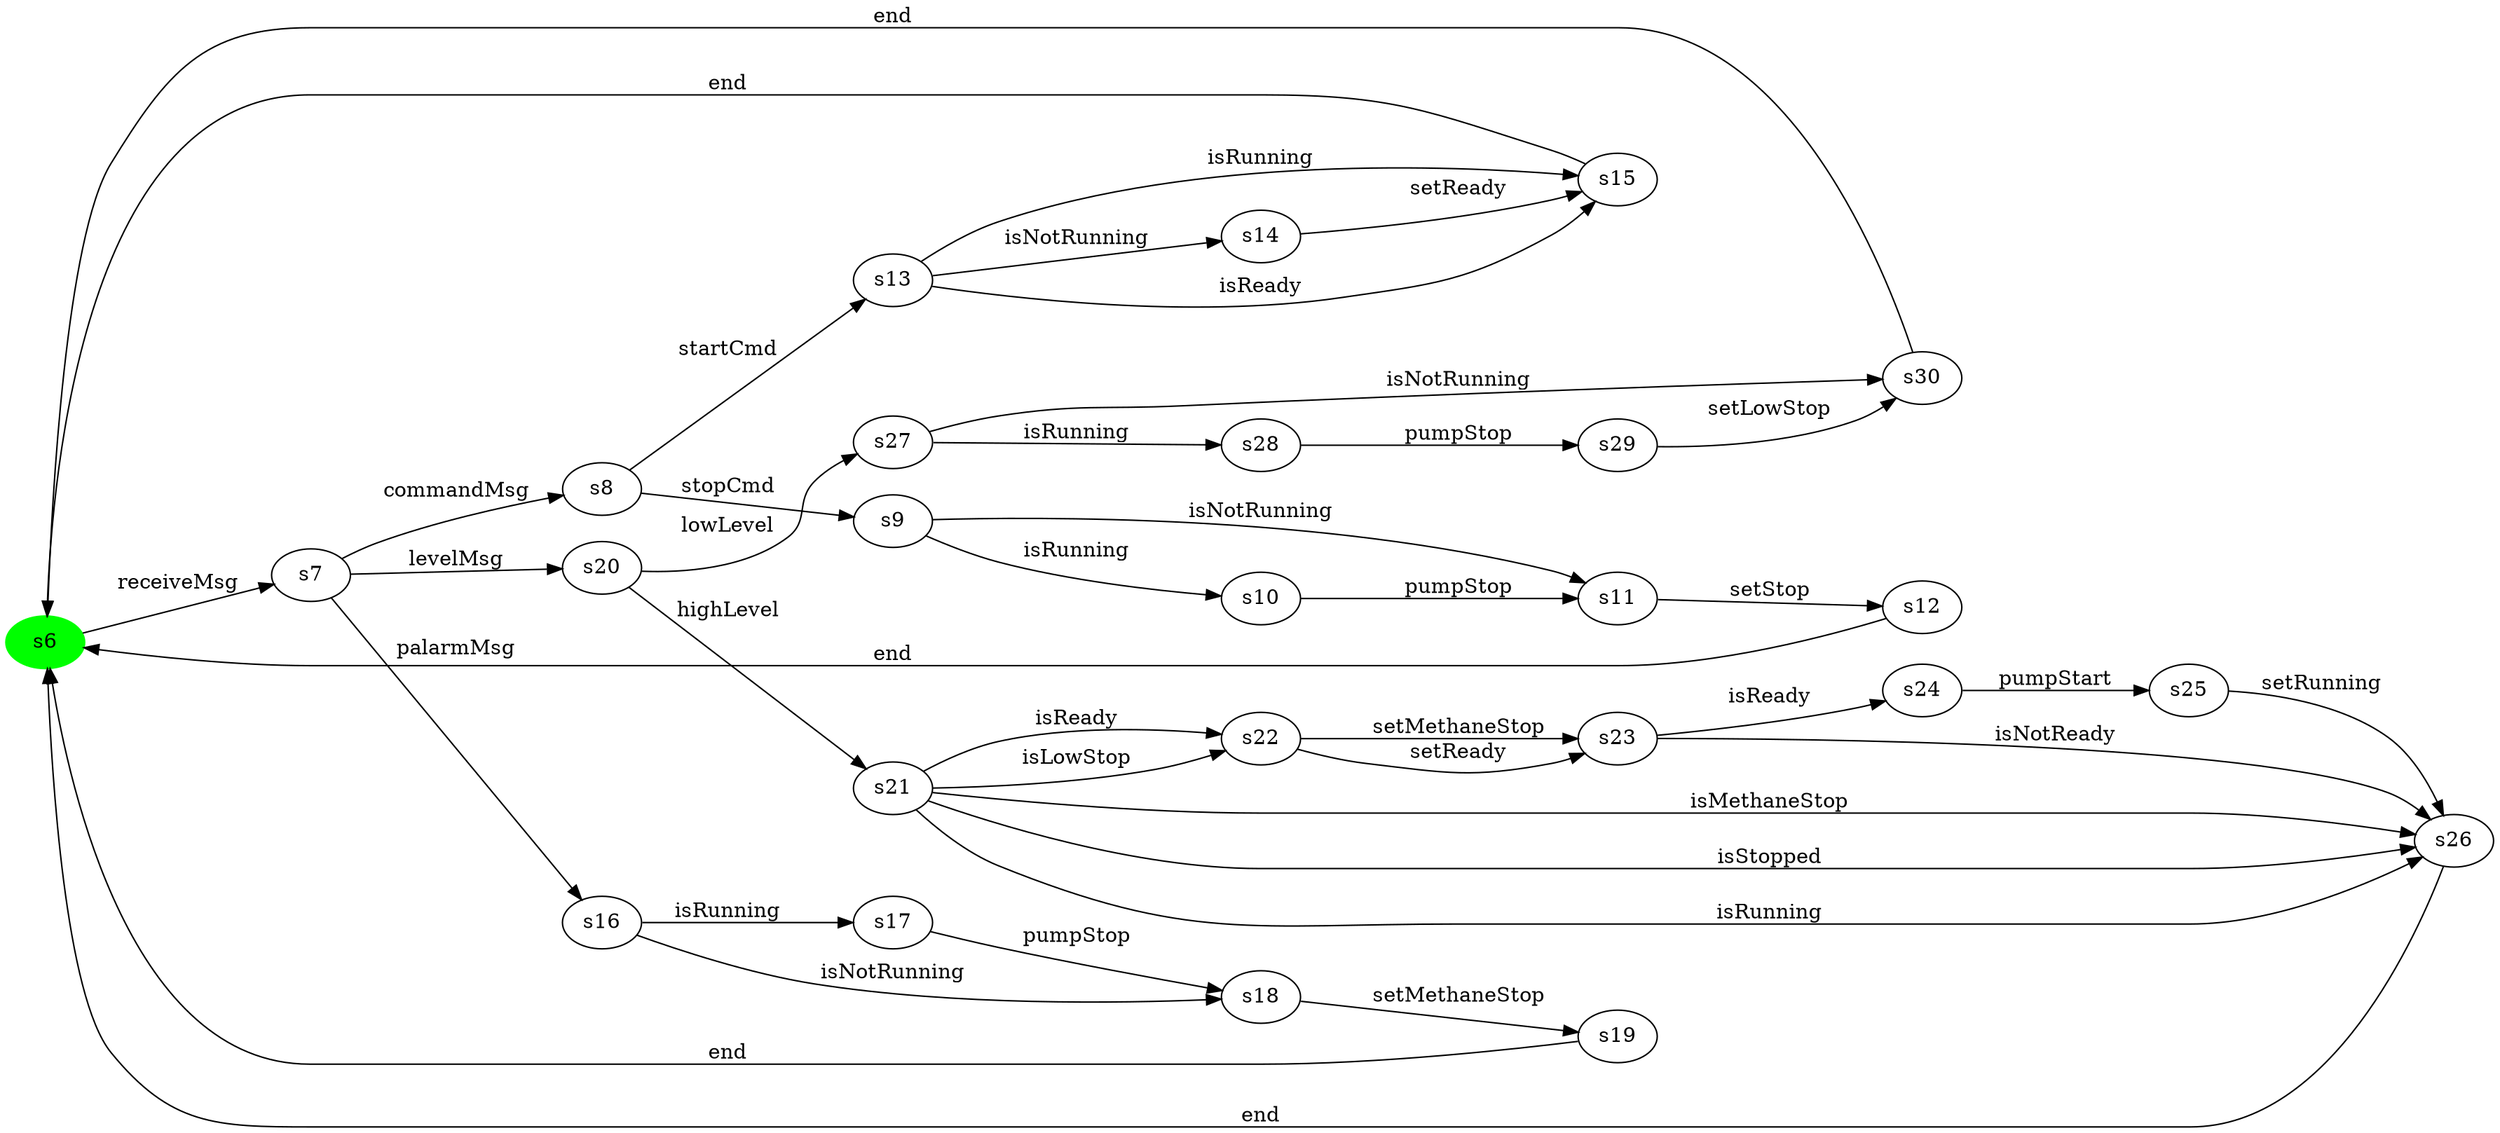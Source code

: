 digraph G {
rankdir=LR;
state0[ label = "s6", style=filled, color=green ];
state1 [ label = "s30" ];
state1 -> state0 [ label=" end " ];
state2 [ label = "s11" ];
state2 -> state3 [ label=" setStop " ];
state4 [ label = "s10" ];
state4 -> state2 [ label=" pumpStop " ];
state5 [ label = "s13" ];
state5 -> state6 [ label=" isNotRunning " ];
state5 -> state7 [ label=" isReady " ];
state5 -> state7 [ label=" isRunning " ];
state3 [ label = "s12" ];
state3 -> state0 [ label=" end " ];
state7 [ label = "s15" ];
state7 -> state0 [ label=" end " ];
state6 [ label = "s14" ];
state6 -> state7 [ label=" setReady " ];
state8 [ label = "s17" ];
state8 -> state9 [ label=" pumpStop " ];
state10 [ label = "s16" ];
state10 -> state8 [ label=" isRunning " ];
state10 -> state9 [ label=" isNotRunning " ];
state11 [ label = "s19" ];
state11 -> state0 [ label=" end " ];
state9 [ label = "s18" ];
state9 -> state11 [ label=" setMethaneStop " ];
state0 -> state12 [ label=" receiveMsg " ];
state12 [ label = "s7" ];
state12 -> state13 [ label=" commandMsg " ];
state12 -> state10 [ label=" palarmMsg " ];
state12 -> state14 [ label=" levelMsg " ];
state13 [ label = "s8" ];
state13 -> state15 [ label=" stopCmd " ];
state13 -> state5 [ label=" startCmd " ];
state15 [ label = "s9" ];
state15 -> state4 [ label=" isRunning " ];
state15 -> state2 [ label=" isNotRunning " ];
state14 [ label = "s20" ];
state14 -> state16 [ label=" highLevel " ];
state14 -> state17 [ label=" lowLevel " ];
state18 [ label = "s22" ];
state18 -> state19 [ label=" setReady " ];
state18 -> state19 [ label=" setMethaneStop " ];
state16 [ label = "s21" ];
state16 -> state18 [ label=" isReady " ];
state16 -> state18 [ label=" isLowStop " ];
state16 -> state20 [ label=" isMethaneStop " ];
state16 -> state20 [ label=" isStopped " ];
state16 -> state20 [ label=" isRunning " ];
state21 [ label = "s24" ];
state21 -> state22 [ label=" pumpStart " ];
state19 [ label = "s23" ];
state19 -> state21 [ label=" isReady " ];
state19 -> state20 [ label=" isNotReady " ];
state20 [ label = "s26" ];
state20 -> state0 [ label=" end " ];
state22 [ label = "s25" ];
state22 -> state20 [ label=" setRunning " ];
state23 [ label = "s28" ];
state23 -> state24 [ label=" pumpStop " ];
state17 [ label = "s27" ];
state17 -> state23 [ label=" isRunning " ];
state17 -> state1 [ label=" isNotRunning " ];
state24 [ label = "s29" ];
state24 -> state1 [ label=" setLowStop " ];
}
